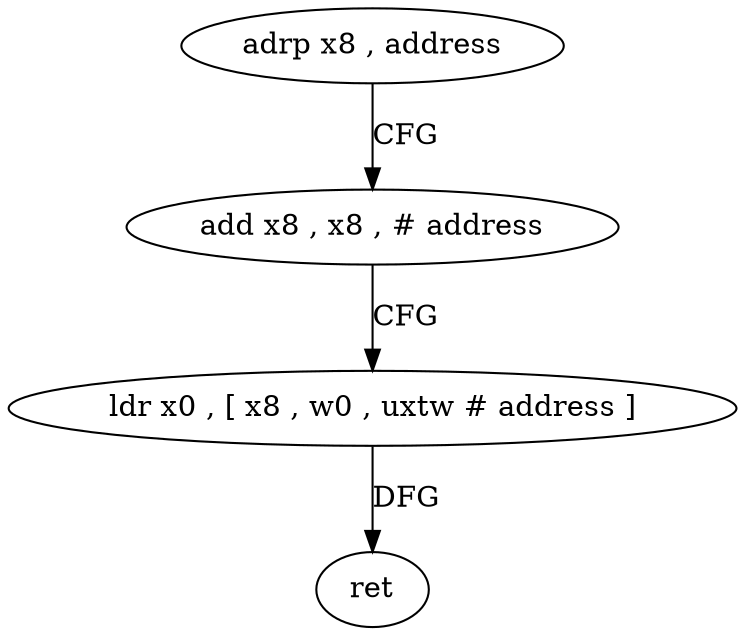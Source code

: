 digraph "func" {
"75412" [label = "adrp x8 , address" ]
"75416" [label = "add x8 , x8 , # address" ]
"75420" [label = "ldr x0 , [ x8 , w0 , uxtw # address ]" ]
"75424" [label = "ret" ]
"75412" -> "75416" [ label = "CFG" ]
"75416" -> "75420" [ label = "CFG" ]
"75420" -> "75424" [ label = "DFG" ]
}
